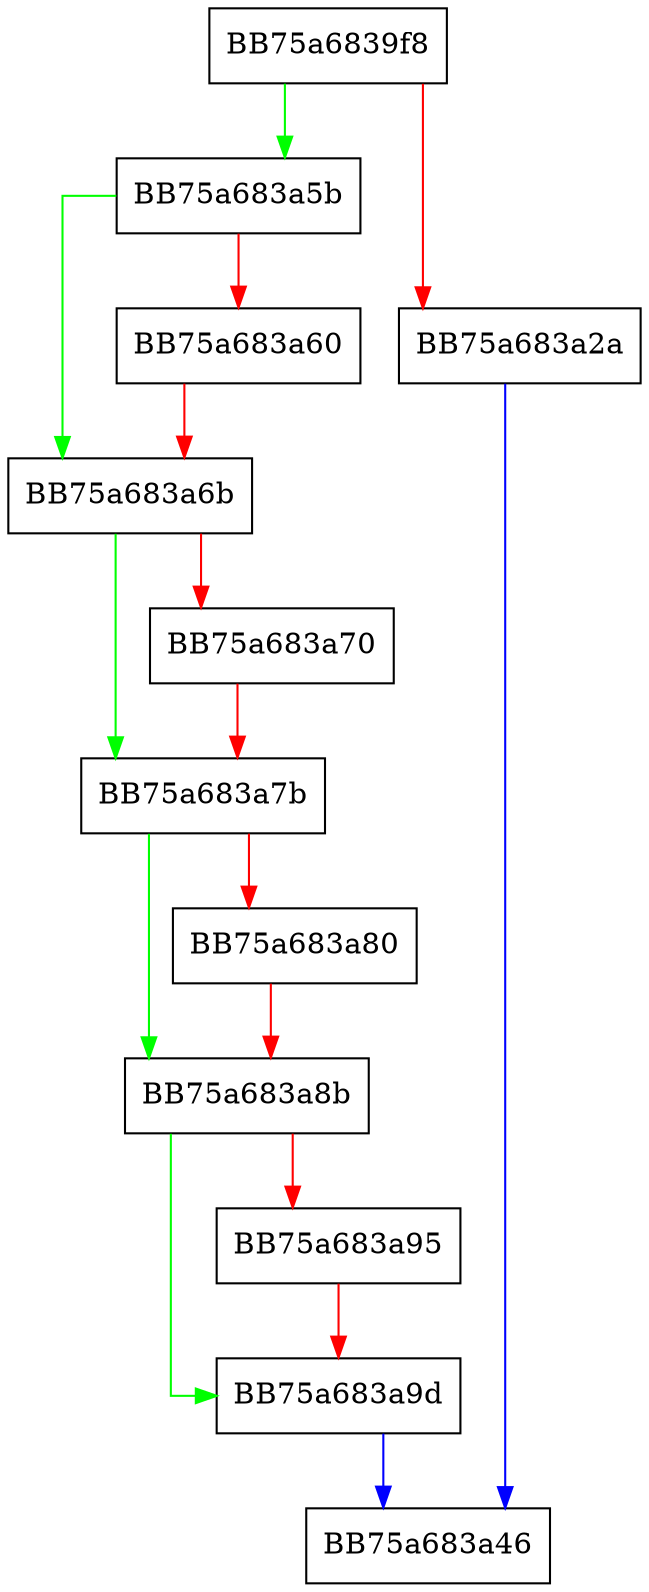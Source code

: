 digraph sqlite3UpsertNew {
  node [shape="box"];
  graph [splines=ortho];
  BB75a6839f8 -> BB75a683a5b [color="green"];
  BB75a6839f8 -> BB75a683a2a [color="red"];
  BB75a683a2a -> BB75a683a46 [color="blue"];
  BB75a683a5b -> BB75a683a6b [color="green"];
  BB75a683a5b -> BB75a683a60 [color="red"];
  BB75a683a60 -> BB75a683a6b [color="red"];
  BB75a683a6b -> BB75a683a7b [color="green"];
  BB75a683a6b -> BB75a683a70 [color="red"];
  BB75a683a70 -> BB75a683a7b [color="red"];
  BB75a683a7b -> BB75a683a8b [color="green"];
  BB75a683a7b -> BB75a683a80 [color="red"];
  BB75a683a80 -> BB75a683a8b [color="red"];
  BB75a683a8b -> BB75a683a9d [color="green"];
  BB75a683a8b -> BB75a683a95 [color="red"];
  BB75a683a95 -> BB75a683a9d [color="red"];
  BB75a683a9d -> BB75a683a46 [color="blue"];
}